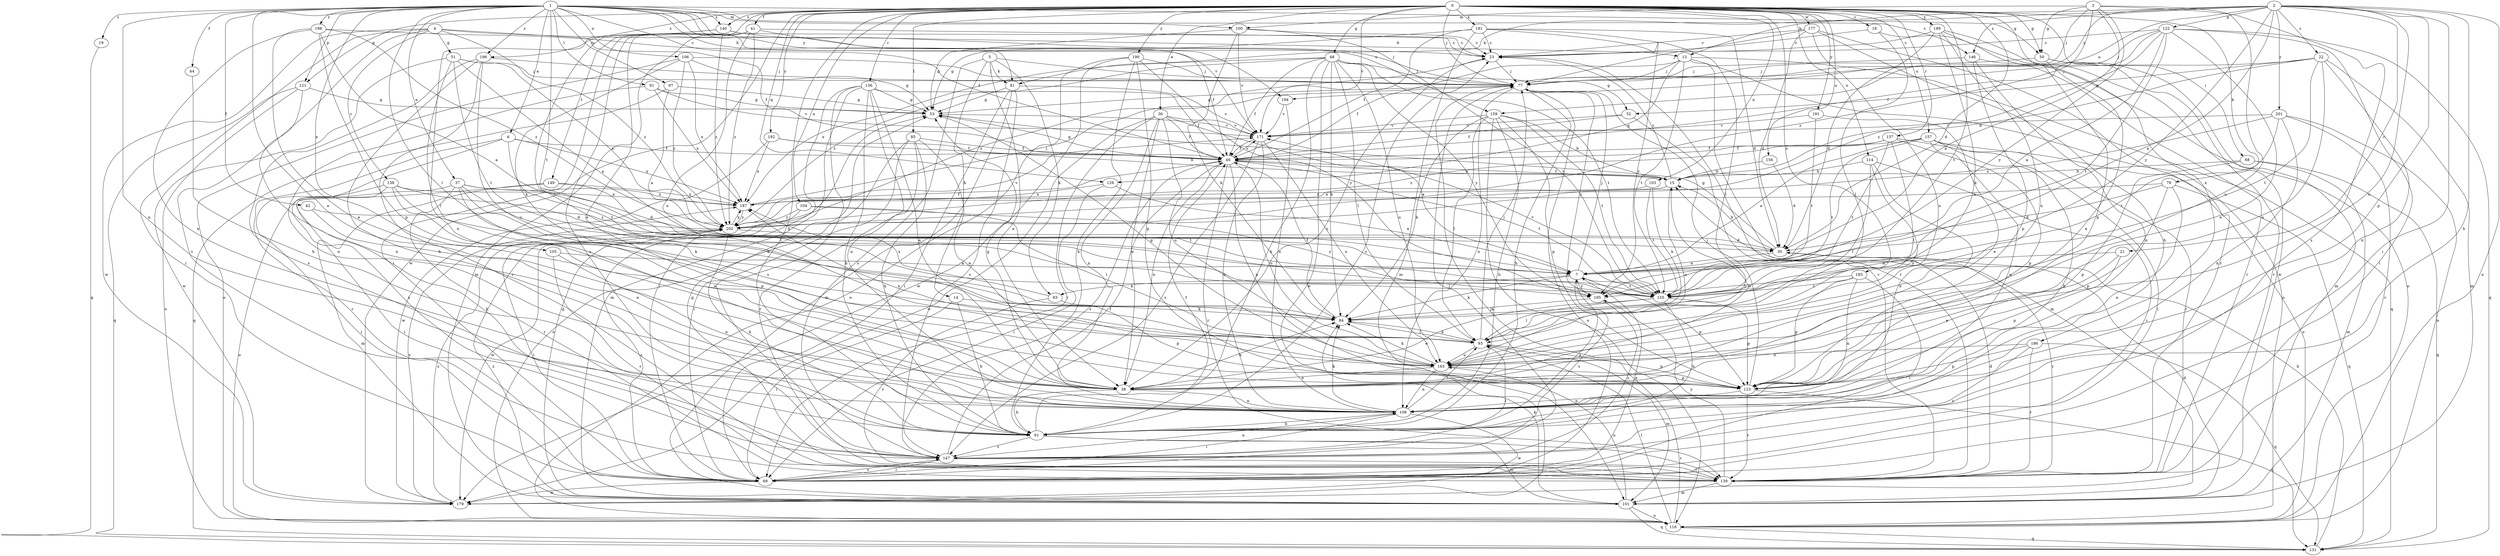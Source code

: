 strict digraph  {
0;
1;
2;
3;
4;
5;
6;
7;
13;
14;
15;
18;
19;
21;
22;
23;
30;
36;
37;
38;
41;
42;
44;
46;
48;
50;
51;
52;
53;
61;
68;
69;
77;
79;
81;
83;
84;
85;
91;
93;
97;
100;
101;
103;
104;
105;
106;
108;
114;
116;
121;
122;
123;
129;
131;
136;
137;
138;
139;
140;
146;
147;
149;
155;
156;
157;
159;
163;
171;
177;
179;
181;
183;
186;
187;
189;
190;
191;
192;
194;
195;
196;
198;
201;
202;
0 -> 18  [label=c];
0 -> 30  [label=d];
0 -> 36  [label=e];
0 -> 41  [label=f];
0 -> 48  [label=g];
0 -> 50  [label=g];
0 -> 61  [label=h];
0 -> 68  [label=i];
0 -> 77  [label=j];
0 -> 79  [label=k];
0 -> 85  [label=l];
0 -> 103  [label=n];
0 -> 104  [label=n];
0 -> 114  [label=o];
0 -> 121  [label=p];
0 -> 129  [label=q];
0 -> 136  [label=r];
0 -> 137  [label=r];
0 -> 140  [label=s];
0 -> 149  [label=t];
0 -> 155  [label=t];
0 -> 156  [label=u];
0 -> 157  [label=u];
0 -> 171  [label=v];
0 -> 177  [label=w];
0 -> 179  [label=w];
0 -> 181  [label=x];
0 -> 183  [label=x];
0 -> 186  [label=x];
0 -> 189  [label=y];
0 -> 190  [label=y];
0 -> 191  [label=y];
0 -> 192  [label=y];
0 -> 196  [label=z];
1 -> 6  [label=a];
1 -> 19  [label=c];
1 -> 37  [label=e];
1 -> 38  [label=e];
1 -> 42  [label=f];
1 -> 44  [label=f];
1 -> 46  [label=f];
1 -> 50  [label=g];
1 -> 81  [label=k];
1 -> 91  [label=l];
1 -> 93  [label=l];
1 -> 97  [label=m];
1 -> 100  [label=m];
1 -> 105  [label=n];
1 -> 106  [label=n];
1 -> 108  [label=n];
1 -> 121  [label=p];
1 -> 140  [label=s];
1 -> 146  [label=s];
1 -> 155  [label=t];
1 -> 159  [label=u];
1 -> 171  [label=v];
1 -> 194  [label=y];
1 -> 196  [label=z];
1 -> 198  [label=z];
2 -> 7  [label=a];
2 -> 13  [label=b];
2 -> 21  [label=c];
2 -> 22  [label=c];
2 -> 61  [label=h];
2 -> 69  [label=i];
2 -> 81  [label=k];
2 -> 116  [label=o];
2 -> 122  [label=p];
2 -> 123  [label=p];
2 -> 146  [label=s];
2 -> 159  [label=u];
2 -> 163  [label=u];
2 -> 194  [label=y];
2 -> 195  [label=y];
2 -> 201  [label=z];
3 -> 7  [label=a];
3 -> 50  [label=g];
3 -> 77  [label=j];
3 -> 100  [label=m];
3 -> 147  [label=s];
3 -> 163  [label=u];
3 -> 195  [label=y];
3 -> 202  [label=z];
4 -> 13  [label=b];
4 -> 46  [label=f];
4 -> 51  [label=g];
4 -> 69  [label=i];
4 -> 138  [label=r];
4 -> 147  [label=s];
4 -> 179  [label=w];
4 -> 202  [label=z];
5 -> 14  [label=b];
5 -> 38  [label=e];
5 -> 52  [label=g];
5 -> 81  [label=k];
5 -> 83  [label=k];
5 -> 147  [label=s];
6 -> 46  [label=f];
6 -> 139  [label=r];
6 -> 147  [label=s];
6 -> 155  [label=t];
6 -> 187  [label=x];
7 -> 77  [label=j];
7 -> 83  [label=k];
7 -> 84  [label=k];
7 -> 123  [label=p];
7 -> 147  [label=s];
7 -> 155  [label=t];
7 -> 195  [label=y];
13 -> 46  [label=f];
13 -> 77  [label=j];
13 -> 116  [label=o];
13 -> 129  [label=q];
13 -> 131  [label=q];
13 -> 139  [label=r];
13 -> 155  [label=t];
14 -> 61  [label=h];
14 -> 69  [label=i];
14 -> 84  [label=k];
15 -> 23  [label=c];
15 -> 46  [label=f];
15 -> 163  [label=u];
15 -> 187  [label=x];
18 -> 23  [label=c];
18 -> 93  [label=l];
18 -> 116  [label=o];
19 -> 131  [label=q];
21 -> 7  [label=a];
21 -> 38  [label=e];
21 -> 123  [label=p];
22 -> 15  [label=b];
22 -> 52  [label=g];
22 -> 77  [label=j];
22 -> 101  [label=m];
22 -> 108  [label=n];
22 -> 155  [label=t];
22 -> 163  [label=u];
23 -> 77  [label=j];
23 -> 202  [label=z];
30 -> 7  [label=a];
30 -> 15  [label=b];
30 -> 53  [label=g];
30 -> 139  [label=r];
36 -> 7  [label=a];
36 -> 38  [label=e];
36 -> 46  [label=f];
36 -> 69  [label=i];
36 -> 108  [label=n];
36 -> 163  [label=u];
36 -> 171  [label=v];
36 -> 179  [label=w];
37 -> 30  [label=d];
37 -> 84  [label=k];
37 -> 116  [label=o];
37 -> 123  [label=p];
37 -> 139  [label=r];
37 -> 155  [label=t];
37 -> 187  [label=x];
38 -> 15  [label=b];
38 -> 23  [label=c];
38 -> 53  [label=g];
38 -> 61  [label=h];
38 -> 84  [label=k];
38 -> 108  [label=n];
41 -> 23  [label=c];
41 -> 38  [label=e];
41 -> 46  [label=f];
41 -> 69  [label=i];
41 -> 101  [label=m];
41 -> 147  [label=s];
41 -> 163  [label=u];
41 -> 202  [label=z];
42 -> 38  [label=e];
42 -> 202  [label=z];
44 -> 61  [label=h];
46 -> 15  [label=b];
46 -> 38  [label=e];
46 -> 53  [label=g];
46 -> 123  [label=p];
46 -> 139  [label=r];
46 -> 147  [label=s];
46 -> 155  [label=t];
46 -> 163  [label=u];
46 -> 171  [label=v];
48 -> 46  [label=f];
48 -> 61  [label=h];
48 -> 77  [label=j];
48 -> 84  [label=k];
48 -> 93  [label=l];
48 -> 155  [label=t];
48 -> 163  [label=u];
48 -> 179  [label=w];
48 -> 187  [label=x];
48 -> 195  [label=y];
48 -> 202  [label=z];
50 -> 38  [label=e];
50 -> 77  [label=j];
50 -> 101  [label=m];
50 -> 139  [label=r];
51 -> 7  [label=a];
51 -> 77  [label=j];
51 -> 93  [label=l];
51 -> 155  [label=t];
51 -> 179  [label=w];
51 -> 202  [label=z];
52 -> 46  [label=f];
52 -> 101  [label=m];
52 -> 171  [label=v];
53 -> 171  [label=v];
61 -> 7  [label=a];
61 -> 23  [label=c];
61 -> 46  [label=f];
61 -> 101  [label=m];
61 -> 139  [label=r];
61 -> 147  [label=s];
68 -> 15  [label=b];
68 -> 101  [label=m];
68 -> 123  [label=p];
68 -> 131  [label=q];
69 -> 7  [label=a];
69 -> 77  [label=j];
69 -> 147  [label=s];
69 -> 179  [label=w];
69 -> 202  [label=z];
77 -> 53  [label=g];
77 -> 61  [label=h];
77 -> 69  [label=i];
77 -> 108  [label=n];
77 -> 195  [label=y];
79 -> 30  [label=d];
79 -> 108  [label=n];
79 -> 123  [label=p];
79 -> 131  [label=q];
79 -> 187  [label=x];
81 -> 53  [label=g];
81 -> 69  [label=i];
81 -> 101  [label=m];
81 -> 147  [label=s];
81 -> 171  [label=v];
83 -> 123  [label=p];
83 -> 139  [label=r];
83 -> 187  [label=x];
84 -> 46  [label=f];
84 -> 93  [label=l];
85 -> 38  [label=e];
85 -> 46  [label=f];
85 -> 61  [label=h];
85 -> 69  [label=i];
85 -> 116  [label=o];
85 -> 139  [label=r];
91 -> 53  [label=g];
91 -> 108  [label=n];
91 -> 171  [label=v];
91 -> 187  [label=x];
93 -> 77  [label=j];
93 -> 84  [label=k];
93 -> 101  [label=m];
93 -> 123  [label=p];
93 -> 163  [label=u];
97 -> 7  [label=a];
97 -> 53  [label=g];
97 -> 131  [label=q];
100 -> 23  [label=c];
100 -> 53  [label=g];
100 -> 84  [label=k];
100 -> 155  [label=t];
100 -> 171  [label=v];
101 -> 30  [label=d];
101 -> 53  [label=g];
101 -> 84  [label=k];
101 -> 116  [label=o];
101 -> 131  [label=q];
101 -> 163  [label=u];
101 -> 202  [label=z];
103 -> 84  [label=k];
103 -> 155  [label=t];
103 -> 187  [label=x];
104 -> 93  [label=l];
104 -> 179  [label=w];
104 -> 195  [label=y];
104 -> 202  [label=z];
105 -> 7  [label=a];
105 -> 108  [label=n];
105 -> 139  [label=r];
106 -> 53  [label=g];
106 -> 77  [label=j];
106 -> 84  [label=k];
106 -> 116  [label=o];
106 -> 187  [label=x];
106 -> 202  [label=z];
108 -> 61  [label=h];
108 -> 69  [label=i];
108 -> 84  [label=k];
108 -> 93  [label=l];
108 -> 179  [label=w];
114 -> 15  [label=b];
114 -> 69  [label=i];
114 -> 93  [label=l];
114 -> 108  [label=n];
114 -> 163  [label=u];
116 -> 77  [label=j];
116 -> 93  [label=l];
116 -> 131  [label=q];
121 -> 53  [label=g];
121 -> 108  [label=n];
121 -> 116  [label=o];
121 -> 131  [label=q];
122 -> 7  [label=a];
122 -> 23  [label=c];
122 -> 38  [label=e];
122 -> 46  [label=f];
122 -> 69  [label=i];
122 -> 77  [label=j];
122 -> 131  [label=q];
122 -> 155  [label=t];
122 -> 202  [label=z];
123 -> 77  [label=j];
123 -> 108  [label=n];
123 -> 131  [label=q];
123 -> 139  [label=r];
129 -> 7  [label=a];
129 -> 69  [label=i];
129 -> 187  [label=x];
131 -> 15  [label=b];
136 -> 38  [label=e];
136 -> 46  [label=f];
136 -> 53  [label=g];
136 -> 61  [label=h];
136 -> 69  [label=i];
136 -> 101  [label=m];
136 -> 108  [label=n];
136 -> 147  [label=s];
137 -> 46  [label=f];
137 -> 93  [label=l];
137 -> 123  [label=p];
137 -> 139  [label=r];
137 -> 155  [label=t];
137 -> 202  [label=z];
138 -> 30  [label=d];
138 -> 38  [label=e];
138 -> 61  [label=h];
138 -> 69  [label=i];
138 -> 84  [label=k];
138 -> 187  [label=x];
139 -> 23  [label=c];
139 -> 30  [label=d];
139 -> 53  [label=g];
139 -> 101  [label=m];
139 -> 195  [label=y];
140 -> 23  [label=c];
140 -> 77  [label=j];
140 -> 93  [label=l];
140 -> 108  [label=n];
140 -> 202  [label=z];
146 -> 77  [label=j];
146 -> 108  [label=n];
146 -> 123  [label=p];
146 -> 139  [label=r];
147 -> 46  [label=f];
147 -> 69  [label=i];
147 -> 93  [label=l];
147 -> 108  [label=n];
147 -> 139  [label=r];
149 -> 69  [label=i];
149 -> 101  [label=m];
149 -> 155  [label=t];
149 -> 187  [label=x];
155 -> 38  [label=e];
155 -> 61  [label=h];
155 -> 93  [label=l];
155 -> 123  [label=p];
155 -> 171  [label=v];
156 -> 15  [label=b];
156 -> 30  [label=d];
157 -> 7  [label=a];
157 -> 46  [label=f];
157 -> 61  [label=h];
157 -> 69  [label=i];
157 -> 108  [label=n];
157 -> 116  [label=o];
157 -> 155  [label=t];
159 -> 15  [label=b];
159 -> 61  [label=h];
159 -> 84  [label=k];
159 -> 93  [label=l];
159 -> 116  [label=o];
159 -> 123  [label=p];
159 -> 155  [label=t];
159 -> 171  [label=v];
163 -> 38  [label=e];
163 -> 53  [label=g];
163 -> 84  [label=k];
163 -> 108  [label=n];
163 -> 123  [label=p];
163 -> 187  [label=x];
171 -> 46  [label=f];
171 -> 108  [label=n];
171 -> 147  [label=s];
171 -> 163  [label=u];
177 -> 23  [label=c];
177 -> 30  [label=d];
177 -> 61  [label=h];
177 -> 77  [label=j];
177 -> 139  [label=r];
177 -> 163  [label=u];
179 -> 187  [label=x];
179 -> 202  [label=z];
181 -> 23  [label=c];
181 -> 30  [label=d];
181 -> 46  [label=f];
181 -> 53  [label=g];
181 -> 93  [label=l];
181 -> 101  [label=m];
181 -> 195  [label=y];
183 -> 69  [label=i];
183 -> 108  [label=n];
183 -> 123  [label=p];
183 -> 155  [label=t];
183 -> 195  [label=y];
186 -> 123  [label=p];
186 -> 131  [label=q];
186 -> 139  [label=r];
186 -> 147  [label=s];
186 -> 163  [label=u];
187 -> 77  [label=j];
187 -> 202  [label=z];
189 -> 23  [label=c];
189 -> 30  [label=d];
189 -> 84  [label=k];
189 -> 123  [label=p];
189 -> 163  [label=u];
189 -> 179  [label=w];
190 -> 61  [label=h];
190 -> 77  [label=j];
190 -> 116  [label=o];
190 -> 123  [label=p];
190 -> 179  [label=w];
190 -> 195  [label=y];
191 -> 38  [label=e];
191 -> 155  [label=t];
191 -> 171  [label=v];
192 -> 15  [label=b];
192 -> 46  [label=f];
192 -> 179  [label=w];
192 -> 187  [label=x];
194 -> 108  [label=n];
194 -> 171  [label=v];
195 -> 84  [label=k];
195 -> 147  [label=s];
196 -> 61  [label=h];
196 -> 77  [label=j];
196 -> 139  [label=r];
196 -> 147  [label=s];
196 -> 163  [label=u];
198 -> 7  [label=a];
198 -> 23  [label=c];
198 -> 38  [label=e];
198 -> 108  [label=n];
198 -> 123  [label=p];
198 -> 202  [label=z];
201 -> 108  [label=n];
201 -> 116  [label=o];
201 -> 139  [label=r];
201 -> 155  [label=t];
201 -> 171  [label=v];
201 -> 202  [label=z];
202 -> 30  [label=d];
202 -> 46  [label=f];
202 -> 61  [label=h];
202 -> 69  [label=i];
202 -> 171  [label=v];
202 -> 187  [label=x];
}
